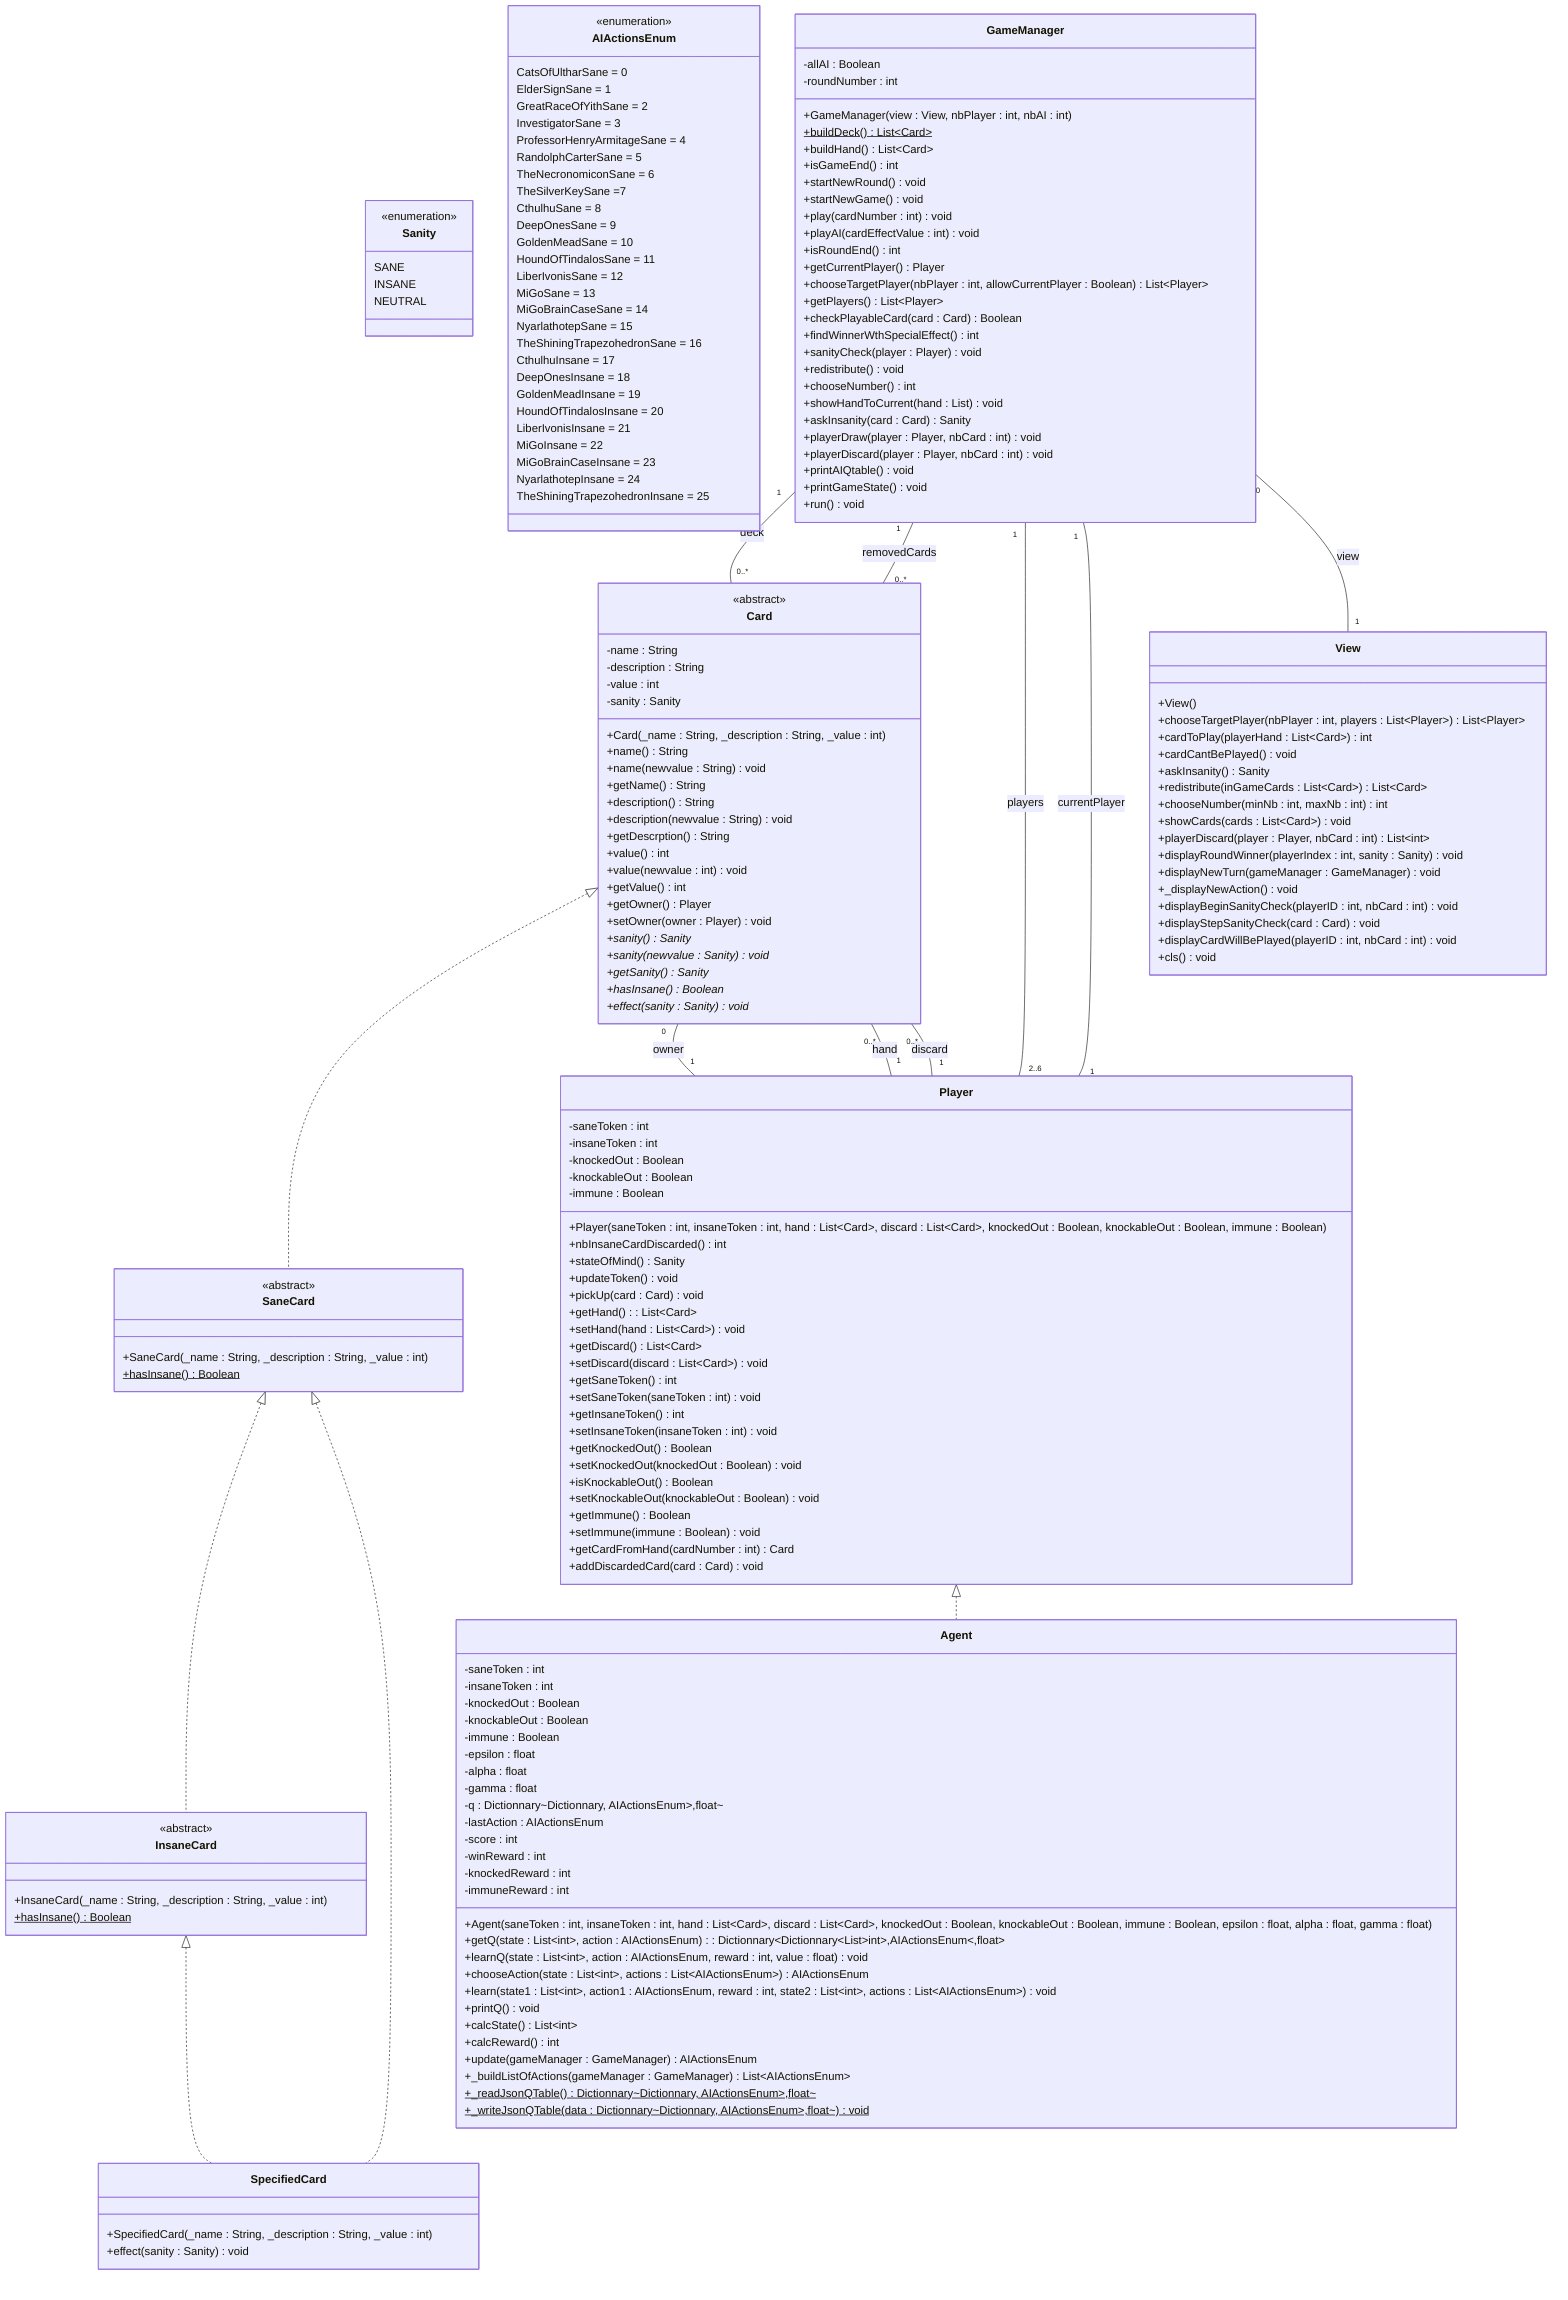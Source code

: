 classDiagram
    class Sanity {
    <<enumeration>>
        SANE
        INSANE
        NEUTRAL
    }

    class AIActionsEnum {
    <<enumeration>>
        CatsOfUltharSane = 0
        ElderSignSane = 1
        GreatRaceOfYithSane = 2
        InvestigatorSane = 3
        ProfessorHenryArmitageSane = 4
        RandolphCarterSane = 5
        TheNecronomiconSane = 6
        TheSilverKeySane =7
        CthulhuSane = 8
        DeepOnesSane = 9
        GoldenMeadSane = 10
        HoundOfTindalosSane = 11
        LiberIvonisSane = 12
        MiGoSane = 13
        MiGoBrainCaseSane = 14
        NyarlathotepSane = 15
        TheShiningTrapezohedronSane = 16
        CthulhuInsane = 17
        DeepOnesInsane = 18
        GoldenMeadInsane = 19
        HoundOfTindalosInsane = 20
        LiberIvonisInsane = 21
        MiGoInsane = 22
        MiGoBrainCaseInsane = 23
        NyarlathotepInsane = 24
        TheShiningTrapezohedronInsane = 25
    }

    class Card {
    <<abstract>>
        -name : String
        -description : String
        -value : int
        -sanity : Sanity

        +Card(_name : String, _description : String, _value : int)
        +name() String
        +name(newvalue : String) void
        +getName() String
        +description() String
        +description(newvalue : String) void
        +getDescrption() String
        +value() int
        +value(newvalue : int) void
        +getValue() int
        +getOwner() Player
        +setOwner(owner : Player) void
        +sanity()* Sanity
        +sanity(newvalue : Sanity)* void
        +getSanity()* Sanity
        +hasInsane()* Boolean
        +effect(sanity : Sanity)* void
    }

    class SaneCard {
    <<abstract>>
        +SaneCard(_name : String, _description : String, _value : int)
        +hasInsane()$ Boolean
    }

    class InsaneCard {
    <<abstract>>
        +InsaneCard(_name : String, _description : String, _value : int)
        +hasInsane()$ Boolean
    }

    class SpecifiedCard {
        +SpecifiedCard(_name : String, _description : String, _value : int)
        +effect(sanity : Sanity) void
    }

    class GameManager {
        -allAI : Boolean
        -roundNumber : int

        +GameManager(view : View, nbPlayer : int, nbAI : int)
        +buildDeck()$ List~Card~
        +buildHand() List~Card~
        +isGameEnd() int
        +startNewRound() void
        +startNewGame() void
        +play(cardNumber : int) void
        +playAI(cardEffectValue : int) void
        +isRoundEnd() int
        +getCurrentPlayer() Player
        +chooseTargetPlayer(nbPlayer : int, allowCurrentPlayer : Boolean) List~Player~
        +getPlayers() List~Player~
        +checkPlayableCard(card : Card) Boolean
        +findWinnerWthSpecialEffect() int
        +sanityCheck(player : Player) void
        +redistribute() void
        +chooseNumber() int
        +showHandToCurrent(hand : List<Card>) void
        +askInsanity(card : Card) Sanity
        +playerDraw(player : Player, nbCard : int) void
        +playerDiscard(player : Player, nbCard : int) void
        +printAIQtable() void
        +printGameState() void
        +run() void
    }

    class Player {
        -saneToken : int
        -insaneToken : int
        -knockedOut : Boolean
        -knockableOut : Boolean
        -immune : Boolean

        +Player(saneToken : int, insaneToken : int, hand : List~Card~, discard : List~Card~, knockedOut : Boolean, knockableOut : Boolean, immune : Boolean)
        +nbInsaneCardDiscarded() int
        +stateOfMind() Sanity
        +updateToken() void
        +pickUp(card : Card) void
        +getHand() : List~Card~
        +setHand(hand : List~Card~) void
        +getDiscard() List~Card~
        +setDiscard(discard : List~Card~) void
        +getSaneToken() int
        +setSaneToken(saneToken : int) void
        +getInsaneToken() int
        +setInsaneToken(insaneToken : int) void
        +getKnockedOut() Boolean
        +setKnockedOut(knockedOut : Boolean) void
        +isKnockableOut() Boolean
        +setKnockableOut(knockableOut : Boolean) void
        +getImmune() Boolean
        +setImmune(immune : Boolean) void
        +getCardFromHand(cardNumber : int) Card
        +addDiscardedCard(card : Card) void
    }

    class Agent {
        -saneToken : int
        -insaneToken : int
        -knockedOut : Boolean
        -knockableOut : Boolean
        -immune : Boolean
        -epsilon : float
        -alpha : float
        -gamma : float
        -q : Dictionnary~Dictionnary<Tuple<int, int, Boolean, Boolean>, AIActionsEnum>,float~
        -lastAction : AIActionsEnum
        -score : int
        -winReward : int
        -knockedReward : int
        -immuneReward : int

        +Agent(saneToken : int, insaneToken : int, hand : List~Card~, discard : List~Card~, knockedOut : Boolean, knockableOut : Boolean, immune : Boolean, epsilon : float, alpha : float, gamma : float)
        +getQ(state : List~int~, action : AIActionsEnum) : Dictionnary~Dictionnary~List~int~,AIActionsEnum~,float~
        +learnQ(state : List~int~, action : AIActionsEnum, reward : int, value : float) void
        +chooseAction(state : List~int~, actions : List~AIActionsEnum~) AIActionsEnum
        +learn(state1 : List~int~, action1 : AIActionsEnum, reward : int, state2 : List~int~, actions : List~AIActionsEnum~) void
        +printQ() void
        +calcState() List~int~
        +calcReward() int
        +update(gameManager : GameManager) AIActionsEnum
        +_buildListOfActions(gameManager : GameManager) List~AIActionsEnum~
        +_readJsonQTable()$ Dictionnary~Dictionnary<Tuple<int, int, Boolean, Boolean>, AIActionsEnum>,float~
        +_writeJsonQTable(data : Dictionnary~Dictionnary<Tuple<int, int, Boolean, Boolean>, AIActionsEnum>,float~)$ void
    }

    class View {
        +View()
        +chooseTargetPlayer(nbPlayer : int, players : List~Player~) List~Player~
        +cardToPlay(playerHand : List~Card~) int
        +cardCantBePlayed() void
        +askInsanity() Sanity
        +redistribute(inGameCards : List~Card~) List~Card~
        +chooseNumber(minNb : int, maxNb : int) int
        +showCards(cards : List~Card~) void
        +playerDiscard(player : Player, nbCard : int) List~int~
        +displayRoundWinner(playerIndex : int, sanity : Sanity) void
        +displayNewTurn(gameManager : GameManager) void
        +_displayNewAction() void
        +displayBeginSanityCheck(playerID : int, nbCard : int) void
        +displayStepSanityCheck(card : Card) void
        +displayCardWillBePlayed(playerID : int, nbCard : int) void
        +cls() void
    }

    Card <|.. SaneCard
    Card "0" -- "1" Player : owner
    SaneCard <|.. InsaneCard
    SaneCard <|.. SpecifiedCard
    InsaneCard <|.. SpecifiedCard
    Player "1" -- "0..*" Card : hand
    Player "1" -- "0..*" Card : discard
    Player <|.. Agent
    GameManager "1" -- "0..*" Card : deck
    GameManager "1" -- "0..*" Card : removedCards
    GameManager "1" -- "2..6" Player : players
    GameManager "1" -- "1" Player : currentPlayer
    GameManager "0" -- "1" View : view